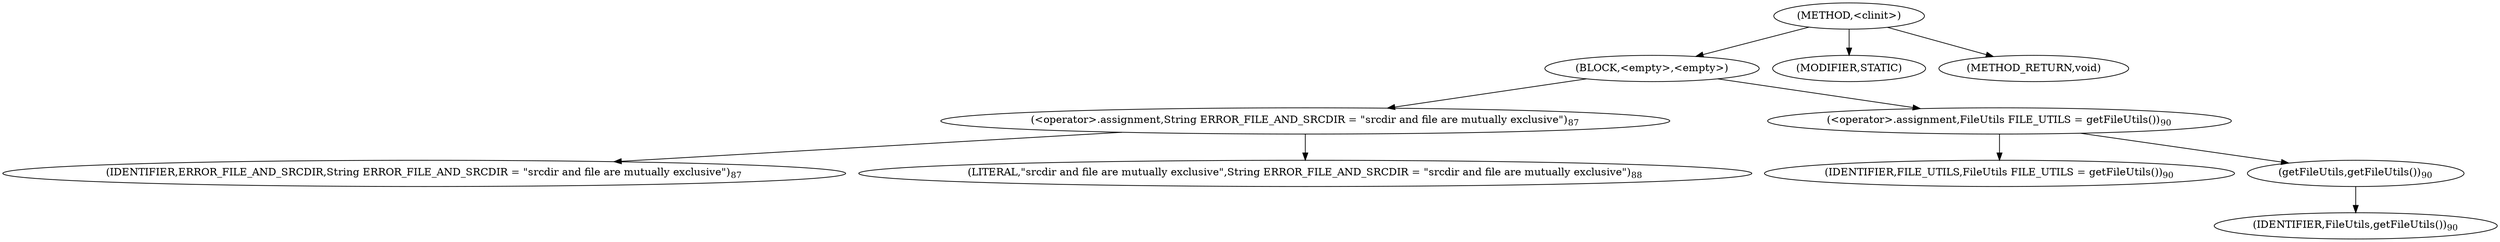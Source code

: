 digraph "&lt;clinit&gt;" {  
"1680" [label = <(METHOD,&lt;clinit&gt;)> ]
"1681" [label = <(BLOCK,&lt;empty&gt;,&lt;empty&gt;)> ]
"1682" [label = <(&lt;operator&gt;.assignment,String ERROR_FILE_AND_SRCDIR = &quot;srcdir and file are mutually exclusive&quot;)<SUB>87</SUB>> ]
"1683" [label = <(IDENTIFIER,ERROR_FILE_AND_SRCDIR,String ERROR_FILE_AND_SRCDIR = &quot;srcdir and file are mutually exclusive&quot;)<SUB>87</SUB>> ]
"1684" [label = <(LITERAL,&quot;srcdir and file are mutually exclusive&quot;,String ERROR_FILE_AND_SRCDIR = &quot;srcdir and file are mutually exclusive&quot;)<SUB>88</SUB>> ]
"1685" [label = <(&lt;operator&gt;.assignment,FileUtils FILE_UTILS = getFileUtils())<SUB>90</SUB>> ]
"1686" [label = <(IDENTIFIER,FILE_UTILS,FileUtils FILE_UTILS = getFileUtils())<SUB>90</SUB>> ]
"1687" [label = <(getFileUtils,getFileUtils())<SUB>90</SUB>> ]
"1688" [label = <(IDENTIFIER,FileUtils,getFileUtils())<SUB>90</SUB>> ]
"1689" [label = <(MODIFIER,STATIC)> ]
"1690" [label = <(METHOD_RETURN,void)> ]
  "1680" -> "1681" 
  "1680" -> "1689" 
  "1680" -> "1690" 
  "1681" -> "1682" 
  "1681" -> "1685" 
  "1682" -> "1683" 
  "1682" -> "1684" 
  "1685" -> "1686" 
  "1685" -> "1687" 
  "1687" -> "1688" 
}
